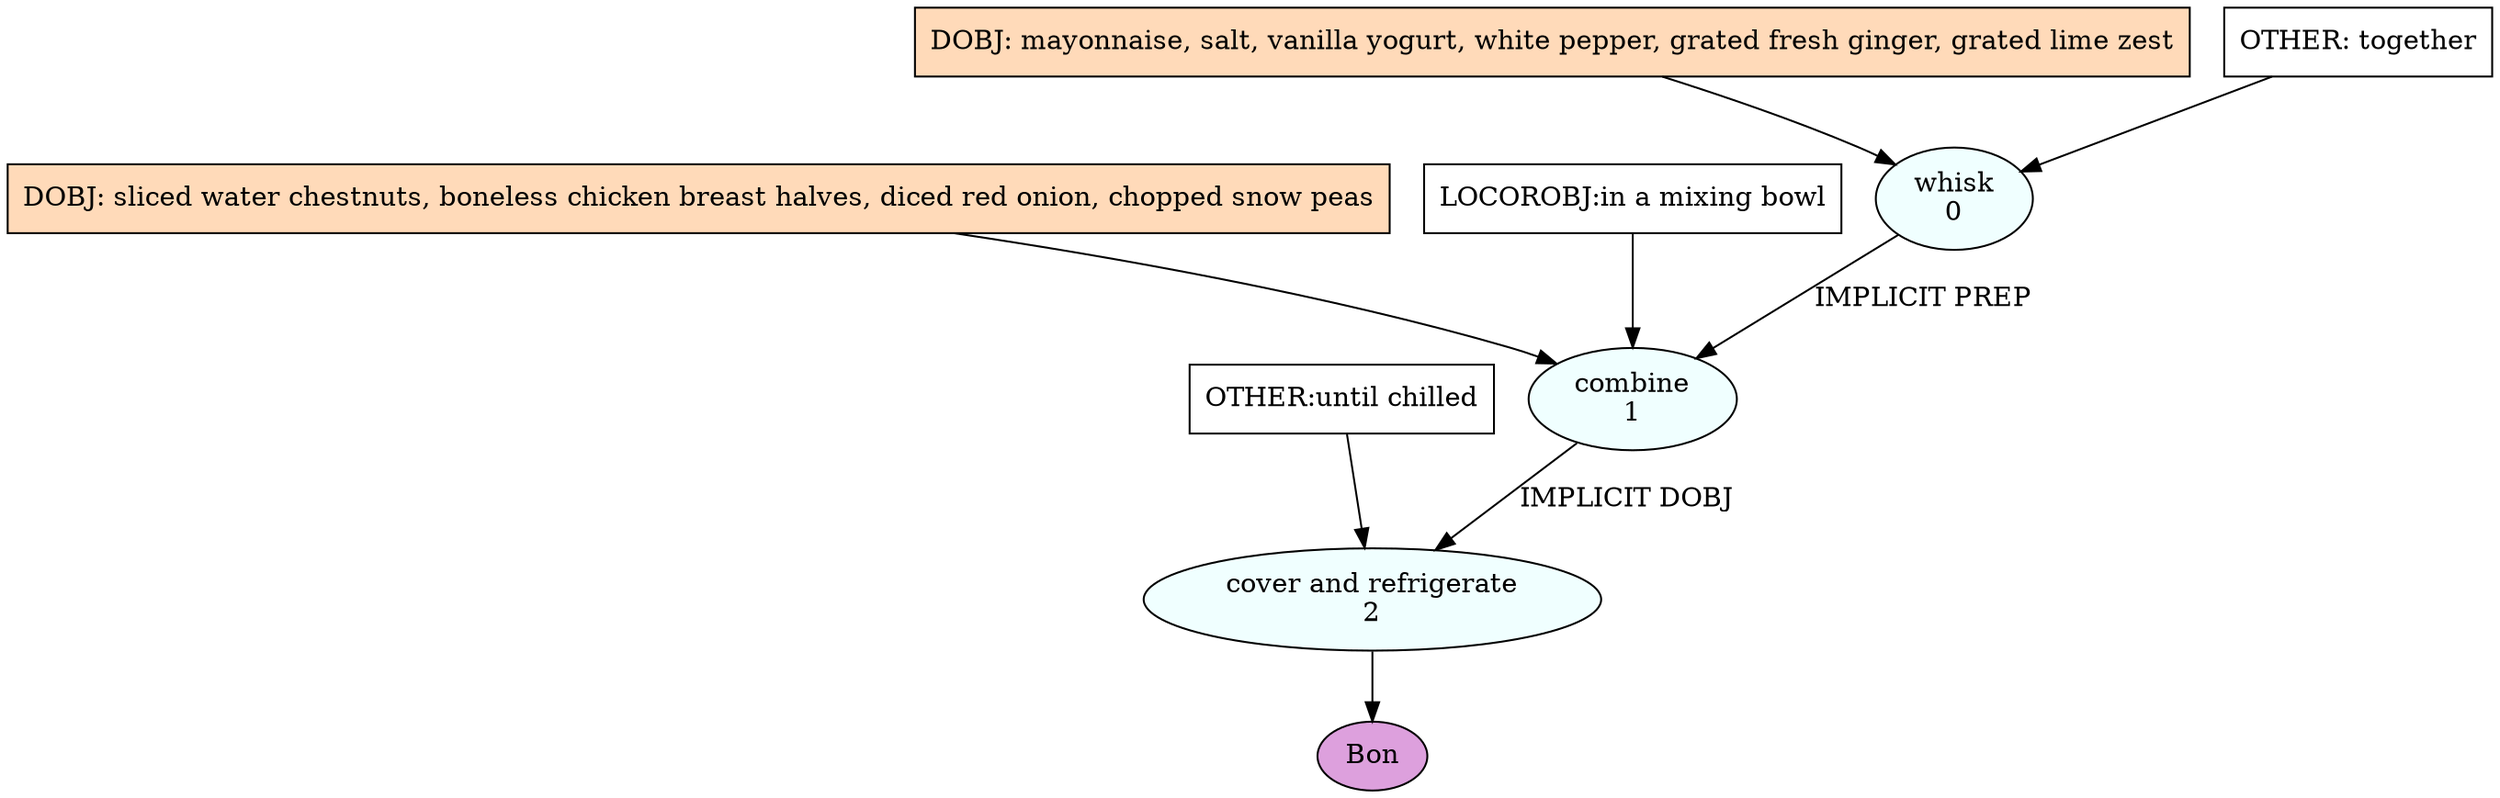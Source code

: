 digraph recipe {
E0[label="whisk
0", shape=oval, style=filled, fillcolor=azure]
E1[label="combine
1", shape=oval, style=filled, fillcolor=azure]
E2[label="cover and refrigerate
2", shape=oval, style=filled, fillcolor=azure]
D0[label="DOBJ: mayonnaise, salt, vanilla yogurt, white pepper, grated fresh ginger, grated lime zest", shape=box, style=filled, fillcolor=peachpuff]
D0 -> E0
O0_0[label="OTHER: together", shape=box, style=filled, fillcolor=white]
O0_0 -> E0
D1_ing[label="DOBJ: sliced water chestnuts, boneless chicken breast halves, diced red onion, chopped snow peas", shape=box, style=filled, fillcolor=peachpuff]
D1_ing -> E1
E0 -> E1 [label="IMPLICIT PREP"]
P1_1_0[label="LOCOROBJ:in a mixing bowl", shape=box, style=filled, fillcolor=white]
P1_1_0 -> E1
E1 -> E2 [label="IMPLICIT DOBJ"]
P2_1_0[label="OTHER:until chilled", shape=box, style=filled, fillcolor=white]
P2_1_0 -> E2
EOR[label="Bon", shape=oval, style=filled, fillcolor=plum]
E2 -> EOR
}
